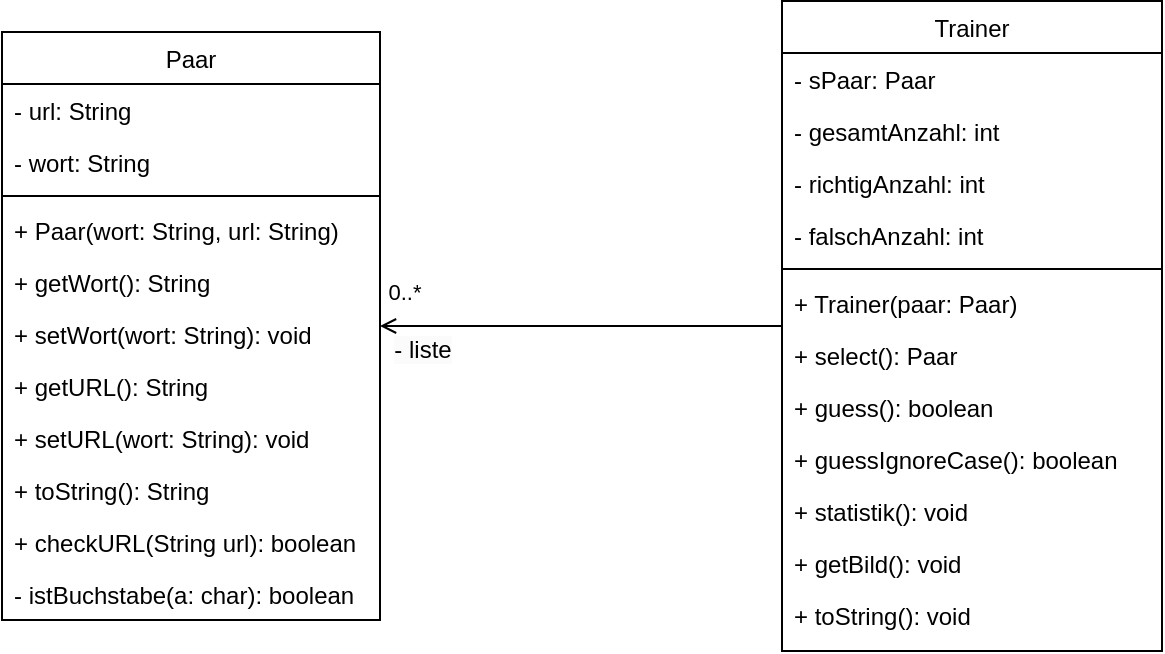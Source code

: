 <mxfile version="24.7.16">
  <diagram id="C5RBs43oDa-KdzZeNtuy" name="Page-1">
    <mxGraphModel dx="1195" dy="806" grid="1" gridSize="10" guides="1" tooltips="1" connect="1" arrows="1" fold="1" page="1" pageScale="1" pageWidth="827" pageHeight="1169" math="0" shadow="0">
      <root>
        <mxCell id="WIyWlLk6GJQsqaUBKTNV-0" />
        <mxCell id="WIyWlLk6GJQsqaUBKTNV-1" parent="WIyWlLk6GJQsqaUBKTNV-0" />
        <mxCell id="zkfFHV4jXpPFQw0GAbJ--0" value="Paar" style="swimlane;fontStyle=0;align=center;verticalAlign=top;childLayout=stackLayout;horizontal=1;startSize=26;horizontalStack=0;resizeParent=1;resizeLast=0;collapsible=1;marginBottom=0;rounded=0;shadow=0;strokeWidth=1;glass=0;swimlaneLine=1;" parent="WIyWlLk6GJQsqaUBKTNV-1" vertex="1">
          <mxGeometry x="110" y="161" width="189" height="294" as="geometry">
            <mxRectangle x="230" y="140" width="160" height="26" as="alternateBounds" />
          </mxGeometry>
        </mxCell>
        <mxCell id="zkfFHV4jXpPFQw0GAbJ--1" value="- url: String" style="text;align=left;verticalAlign=top;spacingLeft=4;spacingRight=4;overflow=hidden;rotatable=0;points=[[0,0.5],[1,0.5]];portConstraint=eastwest;" parent="zkfFHV4jXpPFQw0GAbJ--0" vertex="1">
          <mxGeometry y="26" width="189" height="26" as="geometry" />
        </mxCell>
        <mxCell id="zkfFHV4jXpPFQw0GAbJ--2" value="- wort: String" style="text;align=left;verticalAlign=top;spacingLeft=4;spacingRight=4;overflow=hidden;rotatable=0;points=[[0,0.5],[1,0.5]];portConstraint=eastwest;rounded=0;shadow=0;html=0;" parent="zkfFHV4jXpPFQw0GAbJ--0" vertex="1">
          <mxGeometry y="52" width="189" height="26" as="geometry" />
        </mxCell>
        <mxCell id="zkfFHV4jXpPFQw0GAbJ--4" value="" style="line;html=1;strokeWidth=1;align=left;verticalAlign=middle;spacingTop=-1;spacingLeft=3;spacingRight=3;rotatable=0;labelPosition=right;points=[];portConstraint=eastwest;" parent="zkfFHV4jXpPFQw0GAbJ--0" vertex="1">
          <mxGeometry y="78" width="189" height="8" as="geometry" />
        </mxCell>
        <mxCell id="WY1yegESRvG5Q9FJMmsJ-7" value="+ Paar(wort: String, url: String)" style="text;align=left;verticalAlign=top;spacingLeft=4;spacingRight=4;overflow=hidden;rotatable=0;points=[[0,0.5],[1,0.5]];portConstraint=eastwest;rounded=0;shadow=0;html=0;" vertex="1" parent="zkfFHV4jXpPFQw0GAbJ--0">
          <mxGeometry y="86" width="189" height="26" as="geometry" />
        </mxCell>
        <mxCell id="WY1yegESRvG5Q9FJMmsJ-0" value="+ getWort(): String" style="text;align=left;verticalAlign=top;spacingLeft=4;spacingRight=4;overflow=hidden;rotatable=0;points=[[0,0.5],[1,0.5]];portConstraint=eastwest;rounded=0;shadow=0;html=0;" vertex="1" parent="zkfFHV4jXpPFQw0GAbJ--0">
          <mxGeometry y="112" width="189" height="26" as="geometry" />
        </mxCell>
        <mxCell id="WY1yegESRvG5Q9FJMmsJ-1" value="+ setWort(wort: String): void" style="text;align=left;verticalAlign=top;spacingLeft=4;spacingRight=4;overflow=hidden;rotatable=0;points=[[0,0.5],[1,0.5]];portConstraint=eastwest;rounded=0;shadow=0;html=0;" vertex="1" parent="zkfFHV4jXpPFQw0GAbJ--0">
          <mxGeometry y="138" width="189" height="26" as="geometry" />
        </mxCell>
        <mxCell id="WY1yegESRvG5Q9FJMmsJ-3" value="+ getURL(): String" style="text;align=left;verticalAlign=top;spacingLeft=4;spacingRight=4;overflow=hidden;rotatable=0;points=[[0,0.5],[1,0.5]];portConstraint=eastwest;rounded=0;shadow=0;html=0;" vertex="1" parent="zkfFHV4jXpPFQw0GAbJ--0">
          <mxGeometry y="164" width="189" height="26" as="geometry" />
        </mxCell>
        <mxCell id="WY1yegESRvG5Q9FJMmsJ-2" value="+ setURL(wort: String): void" style="text;align=left;verticalAlign=top;spacingLeft=4;spacingRight=4;overflow=hidden;rotatable=0;points=[[0,0.5],[1,0.5]];portConstraint=eastwest;rounded=0;shadow=0;html=0;" vertex="1" parent="zkfFHV4jXpPFQw0GAbJ--0">
          <mxGeometry y="190" width="189" height="26" as="geometry" />
        </mxCell>
        <mxCell id="WY1yegESRvG5Q9FJMmsJ-4" value="+ toString(): String" style="text;align=left;verticalAlign=top;spacingLeft=4;spacingRight=4;overflow=hidden;rotatable=0;points=[[0,0.5],[1,0.5]];portConstraint=eastwest;rounded=0;shadow=0;html=0;" vertex="1" parent="zkfFHV4jXpPFQw0GAbJ--0">
          <mxGeometry y="216" width="189" height="26" as="geometry" />
        </mxCell>
        <mxCell id="WY1yegESRvG5Q9FJMmsJ-5" value="+ checkURL(String url): boolean" style="text;align=left;verticalAlign=top;spacingLeft=4;spacingRight=4;overflow=hidden;rotatable=0;points=[[0,0.5],[1,0.5]];portConstraint=eastwest;rounded=0;shadow=0;html=0;" vertex="1" parent="zkfFHV4jXpPFQw0GAbJ--0">
          <mxGeometry y="242" width="189" height="26" as="geometry" />
        </mxCell>
        <mxCell id="WY1yegESRvG5Q9FJMmsJ-6" value="- istBuchstabe(a: char): boolean" style="text;align=left;verticalAlign=top;spacingLeft=4;spacingRight=4;overflow=hidden;rotatable=0;points=[[0,0.5],[1,0.5]];portConstraint=eastwest;rounded=0;shadow=0;html=0;" vertex="1" parent="zkfFHV4jXpPFQw0GAbJ--0">
          <mxGeometry y="268" width="189" height="26" as="geometry" />
        </mxCell>
        <mxCell id="4K3-Z72tnQq2KHU9_pIM-1" value="Trainer" style="swimlane;fontStyle=0;align=center;verticalAlign=top;childLayout=stackLayout;horizontal=1;startSize=26;horizontalStack=0;resizeParent=1;resizeLast=0;collapsible=1;marginBottom=0;rounded=0;shadow=0;strokeWidth=1;glass=0;swimlaneLine=1;" parent="WIyWlLk6GJQsqaUBKTNV-1" vertex="1">
          <mxGeometry x="500" y="145.5" width="190" height="325" as="geometry">
            <mxRectangle x="230" y="140" width="160" height="26" as="alternateBounds" />
          </mxGeometry>
        </mxCell>
        <mxCell id="4K3-Z72tnQq2KHU9_pIM-3" value="- sPaar: Paar" style="text;align=left;verticalAlign=top;spacingLeft=4;spacingRight=4;overflow=hidden;rotatable=0;points=[[0,0.5],[1,0.5]];portConstraint=eastwest;rounded=0;shadow=0;html=0;" parent="4K3-Z72tnQq2KHU9_pIM-1" vertex="1">
          <mxGeometry y="26" width="190" height="26" as="geometry" />
        </mxCell>
        <mxCell id="4K3-Z72tnQq2KHU9_pIM-13" value="- gesamtAnzahl: int" style="text;align=left;verticalAlign=top;spacingLeft=4;spacingRight=4;overflow=hidden;rotatable=0;points=[[0,0.5],[1,0.5]];portConstraint=eastwest;rounded=0;shadow=0;html=0;" parent="4K3-Z72tnQq2KHU9_pIM-1" vertex="1">
          <mxGeometry y="52" width="190" height="26" as="geometry" />
        </mxCell>
        <mxCell id="4K3-Z72tnQq2KHU9_pIM-14" value="- richtigAnzahl: int" style="text;align=left;verticalAlign=top;spacingLeft=4;spacingRight=4;overflow=hidden;rotatable=0;points=[[0,0.5],[1,0.5]];portConstraint=eastwest;rounded=0;shadow=0;html=0;" parent="4K3-Z72tnQq2KHU9_pIM-1" vertex="1">
          <mxGeometry y="78" width="190" height="26" as="geometry" />
        </mxCell>
        <mxCell id="4K3-Z72tnQq2KHU9_pIM-15" value="- falschAnzahl: int" style="text;align=left;verticalAlign=top;spacingLeft=4;spacingRight=4;overflow=hidden;rotatable=0;points=[[0,0.5],[1,0.5]];portConstraint=eastwest;rounded=0;shadow=0;html=0;" parent="4K3-Z72tnQq2KHU9_pIM-1" vertex="1">
          <mxGeometry y="104" width="190" height="26" as="geometry" />
        </mxCell>
        <mxCell id="4K3-Z72tnQq2KHU9_pIM-4" value="" style="line;html=1;strokeWidth=1;align=left;verticalAlign=middle;spacingTop=-1;spacingLeft=3;spacingRight=3;rotatable=0;labelPosition=right;points=[];portConstraint=eastwest;" parent="4K3-Z72tnQq2KHU9_pIM-1" vertex="1">
          <mxGeometry y="130" width="190" height="8" as="geometry" />
        </mxCell>
        <mxCell id="WY1yegESRvG5Q9FJMmsJ-8" value="+ Trainer(paar: Paar)" style="text;align=left;verticalAlign=top;spacingLeft=4;spacingRight=4;overflow=hidden;rotatable=0;points=[[0,0.5],[1,0.5]];portConstraint=eastwest;" vertex="1" parent="4K3-Z72tnQq2KHU9_pIM-1">
          <mxGeometry y="138" width="190" height="26" as="geometry" />
        </mxCell>
        <mxCell id="kYJNKCRG1rfG1xVI3zIV-0" value="+ select(): Paar" style="text;align=left;verticalAlign=top;spacingLeft=4;spacingRight=4;overflow=hidden;rotatable=0;points=[[0,0.5],[1,0.5]];portConstraint=eastwest;" parent="4K3-Z72tnQq2KHU9_pIM-1" vertex="1">
          <mxGeometry y="164" width="190" height="26" as="geometry" />
        </mxCell>
        <mxCell id="4K3-Z72tnQq2KHU9_pIM-10" value="+ guess(): boolean" style="text;align=left;verticalAlign=top;spacingLeft=4;spacingRight=4;overflow=hidden;rotatable=0;points=[[0,0.5],[1,0.5]];portConstraint=eastwest;rounded=0;shadow=0;html=0;" parent="4K3-Z72tnQq2KHU9_pIM-1" vertex="1">
          <mxGeometry y="190" width="190" height="26" as="geometry" />
        </mxCell>
        <mxCell id="WY1yegESRvG5Q9FJMmsJ-9" value="+ guessIgnoreCase(): boolean" style="text;align=left;verticalAlign=top;spacingLeft=4;spacingRight=4;overflow=hidden;rotatable=0;points=[[0,0.5],[1,0.5]];portConstraint=eastwest;rounded=0;shadow=0;html=0;" vertex="1" parent="4K3-Z72tnQq2KHU9_pIM-1">
          <mxGeometry y="216" width="190" height="26" as="geometry" />
        </mxCell>
        <mxCell id="4K3-Z72tnQq2KHU9_pIM-12" value="+ statistik(): void" style="text;align=left;verticalAlign=top;spacingLeft=4;spacingRight=4;overflow=hidden;rotatable=0;points=[[0,0.5],[1,0.5]];portConstraint=eastwest;rounded=0;shadow=0;html=0;" parent="4K3-Z72tnQq2KHU9_pIM-1" vertex="1">
          <mxGeometry y="242" width="190" height="26" as="geometry" />
        </mxCell>
        <mxCell id="4K3-Z72tnQq2KHU9_pIM-11" value="+ getBild(): void" style="text;align=left;verticalAlign=top;spacingLeft=4;spacingRight=4;overflow=hidden;rotatable=0;points=[[0,0.5],[1,0.5]];portConstraint=eastwest;rounded=0;shadow=0;html=0;" parent="4K3-Z72tnQq2KHU9_pIM-1" vertex="1">
          <mxGeometry y="268" width="190" height="26" as="geometry" />
        </mxCell>
        <mxCell id="WY1yegESRvG5Q9FJMmsJ-10" value="+ toString(): void" style="text;align=left;verticalAlign=top;spacingLeft=4;spacingRight=4;overflow=hidden;rotatable=0;points=[[0,0.5],[1,0.5]];portConstraint=eastwest;rounded=0;shadow=0;html=0;" vertex="1" parent="4K3-Z72tnQq2KHU9_pIM-1">
          <mxGeometry y="294" width="190" height="26" as="geometry" />
        </mxCell>
        <mxCell id="4K3-Z72tnQq2KHU9_pIM-7" value="&lt;div&gt;&lt;span style=&quot;font-size: 12px; text-align: left; background-color: rgb(251, 251, 251);&quot;&gt;- liste&lt;/span&gt;&lt;/div&gt;" style="edgeStyle=orthogonalEdgeStyle;rounded=0;orthogonalLoop=1;jettySize=auto;html=1;endArrow=open;endFill=0;" parent="WIyWlLk6GJQsqaUBKTNV-1" source="4K3-Z72tnQq2KHU9_pIM-1" target="zkfFHV4jXpPFQw0GAbJ--0" edge="1">
          <mxGeometry x="0.791" y="12" relative="1" as="geometry">
            <mxPoint as="offset" />
          </mxGeometry>
        </mxCell>
        <mxCell id="4K3-Z72tnQq2KHU9_pIM-9" value="0..*" style="edgeLabel;html=1;align=center;verticalAlign=middle;resizable=0;points=[];" parent="4K3-Z72tnQq2KHU9_pIM-7" vertex="1" connectable="0">
          <mxGeometry x="0.463" relative="1" as="geometry">
            <mxPoint x="-42" y="-17" as="offset" />
          </mxGeometry>
        </mxCell>
      </root>
    </mxGraphModel>
  </diagram>
</mxfile>
